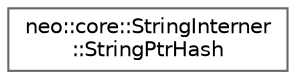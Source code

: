 digraph "Graphical Class Hierarchy"
{
 // LATEX_PDF_SIZE
  bgcolor="transparent";
  edge [fontname=Helvetica,fontsize=10,labelfontname=Helvetica,labelfontsize=10];
  node [fontname=Helvetica,fontsize=10,shape=box,height=0.2,width=0.4];
  rankdir="LR";
  Node0 [id="Node000000",label="neo::core::StringInterner\l::StringPtrHash",height=0.2,width=0.4,color="grey40", fillcolor="white", style="filled",URL="$structneo_1_1core_1_1_string_interner_1_1_string_ptr_hash.html",tooltip=" "];
}

